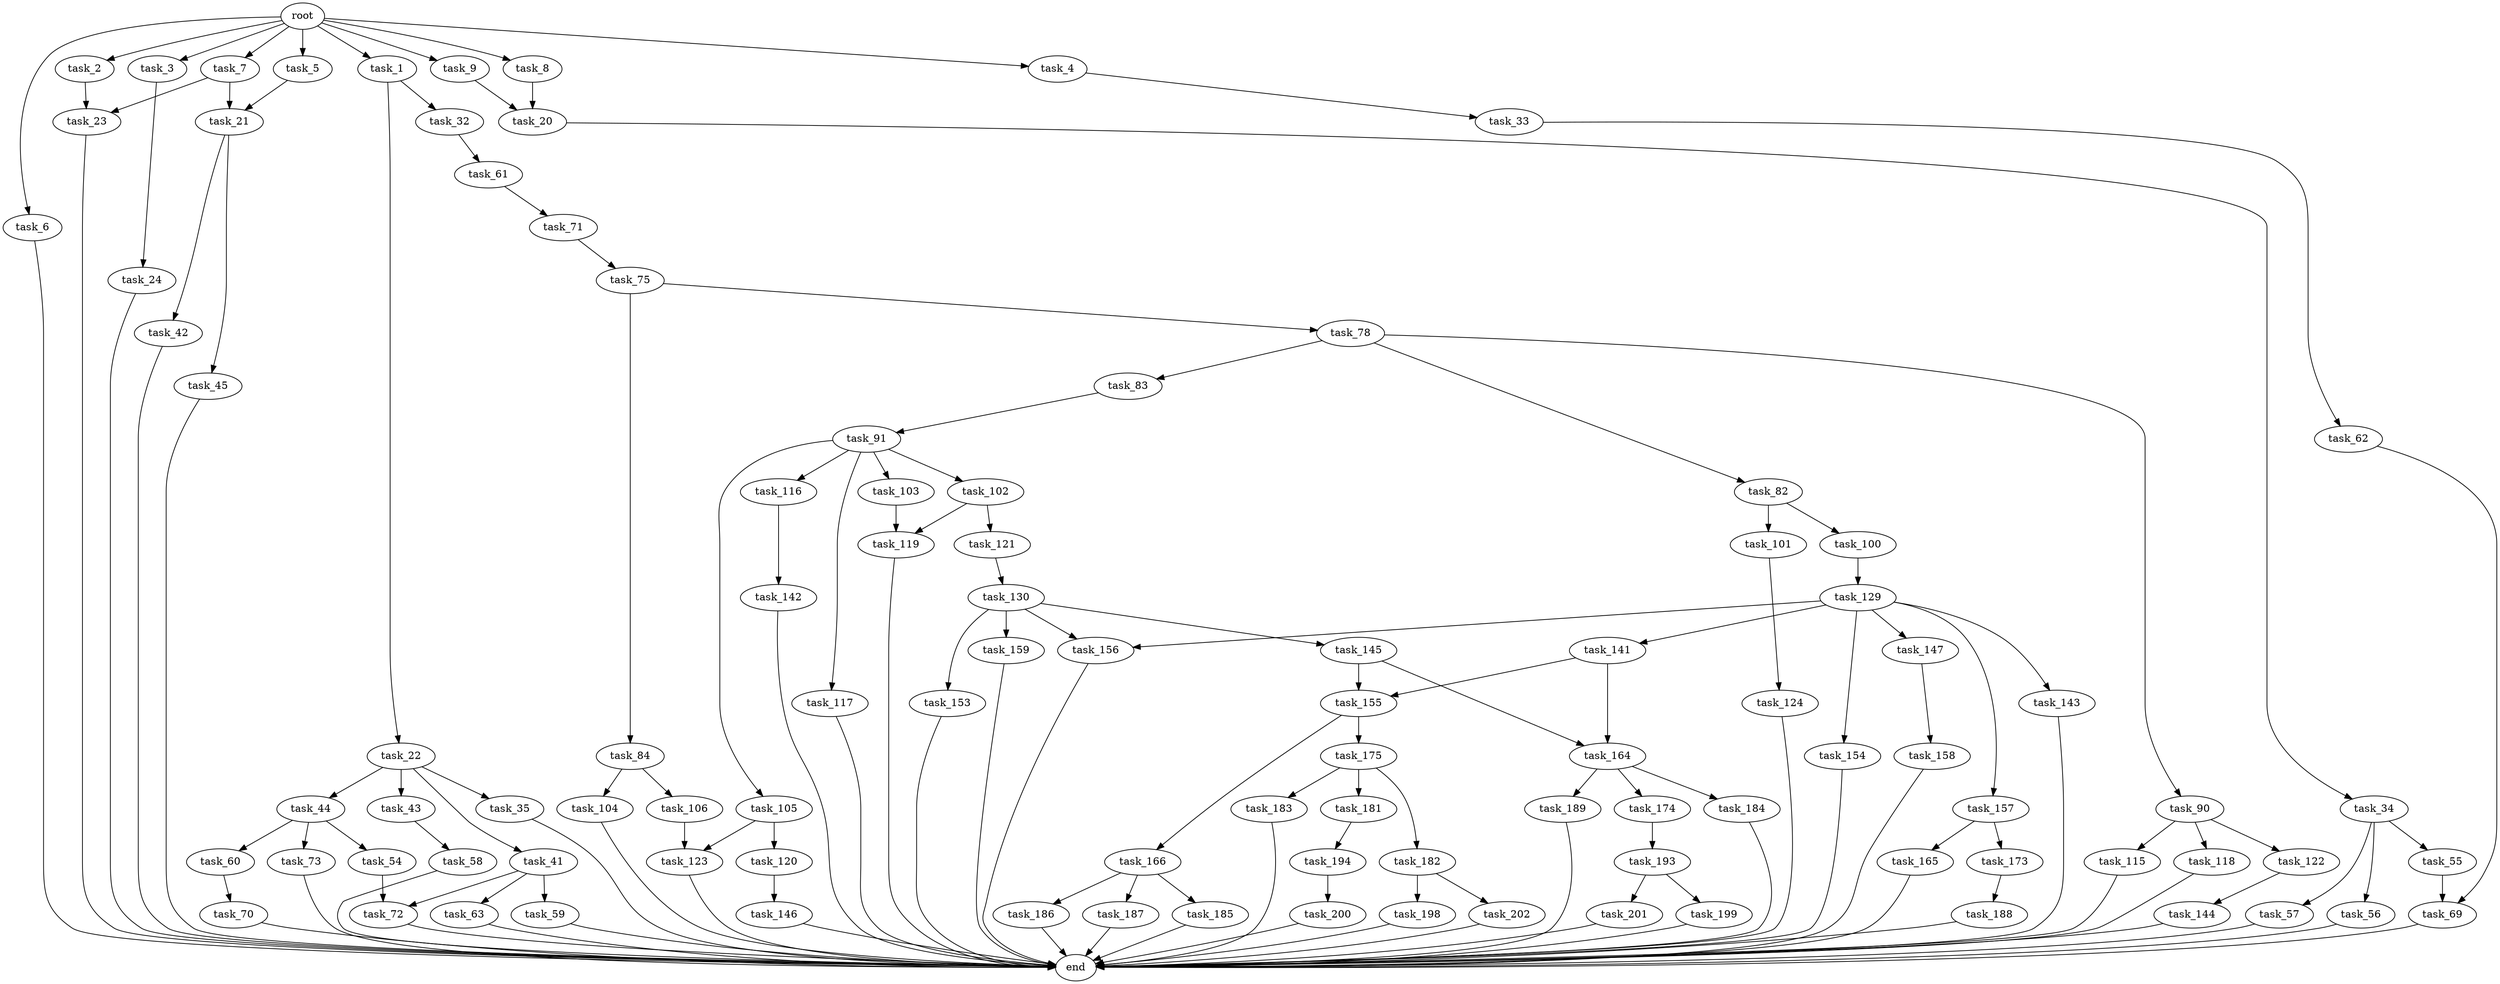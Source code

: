 digraph G {
  root [size="0.000000"];
  task_1 [size="28991029248.000000"];
  task_2 [size="232987706692.000000"];
  task_3 [size="1098397812.000000"];
  task_4 [size="1073741824000.000000"];
  task_5 [size="28991029248.000000"];
  task_6 [size="231928233984.000000"];
  task_7 [size="3962903068.000000"];
  task_8 [size="81109061817.000000"];
  task_9 [size="7869706823.000000"];
  task_20 [size="134217728000.000000"];
  task_21 [size="1530912074.000000"];
  task_22 [size="51821497157.000000"];
  task_23 [size="134217728000.000000"];
  task_24 [size="231928233984.000000"];
  task_32 [size="104737456078.000000"];
  task_33 [size="3940069629.000000"];
  task_34 [size="22572261041.000000"];
  task_35 [size="205223104691.000000"];
  task_41 [size="1073741824000.000000"];
  task_42 [size="5410433378.000000"];
  task_43 [size="41980038124.000000"];
  task_44 [size="782757789696.000000"];
  task_45 [size="20424028189.000000"];
  task_54 [size="68719476736.000000"];
  task_55 [size="13180717134.000000"];
  task_56 [size="8531959278.000000"];
  task_57 [size="9332719480.000000"];
  task_58 [size="134217728000.000000"];
  task_59 [size="635159160033.000000"];
  task_60 [size="134217728000.000000"];
  task_61 [size="133783574343.000000"];
  task_62 [size="14312215124.000000"];
  task_63 [size="204280490787.000000"];
  task_69 [size="549755813888.000000"];
  task_70 [size="3682502488.000000"];
  task_71 [size="11658809560.000000"];
  task_72 [size="68719476736.000000"];
  task_73 [size="944078650684.000000"];
  task_75 [size="5130095655.000000"];
  task_78 [size="782757789696.000000"];
  task_82 [size="2952296326.000000"];
  task_83 [size="231928233984.000000"];
  task_84 [size="1522454385.000000"];
  task_90 [size="231928233984.000000"];
  task_91 [size="254053318084.000000"];
  task_100 [size="7354257278.000000"];
  task_101 [size="803253449.000000"];
  task_102 [size="31548071387.000000"];
  task_103 [size="68719476736.000000"];
  task_104 [size="34978509891.000000"];
  task_105 [size="26292102233.000000"];
  task_106 [size="1135939151772.000000"];
  task_115 [size="3120378520.000000"];
  task_116 [size="3854246846.000000"];
  task_117 [size="180913510998.000000"];
  task_118 [size="188770344053.000000"];
  task_119 [size="3092491071.000000"];
  task_120 [size="11369033338.000000"];
  task_121 [size="192418532944.000000"];
  task_122 [size="126063747384.000000"];
  task_123 [size="68719476736.000000"];
  task_124 [size="8589934592.000000"];
  task_129 [size="1073741824000.000000"];
  task_130 [size="17086228911.000000"];
  task_141 [size="92070115489.000000"];
  task_142 [size="19602858128.000000"];
  task_143 [size="231928233984.000000"];
  task_144 [size="2102411578.000000"];
  task_145 [size="46646130725.000000"];
  task_146 [size="8369537882.000000"];
  task_147 [size="40575479003.000000"];
  task_153 [size="549755813888.000000"];
  task_154 [size="3877004632.000000"];
  task_155 [size="782757789696.000000"];
  task_156 [size="331526231991.000000"];
  task_157 [size="28152555880.000000"];
  task_158 [size="961331727699.000000"];
  task_159 [size="4805142555.000000"];
  task_164 [size="128514218649.000000"];
  task_165 [size="9372908367.000000"];
  task_166 [size="15120777274.000000"];
  task_173 [size="334736547750.000000"];
  task_174 [size="231928233984.000000"];
  task_175 [size="1073741824000.000000"];
  task_181 [size="38165849735.000000"];
  task_182 [size="8589934592.000000"];
  task_183 [size="134217728000.000000"];
  task_184 [size="27936542054.000000"];
  task_185 [size="14946032610.000000"];
  task_186 [size="549755813888.000000"];
  task_187 [size="134217728000.000000"];
  task_188 [size="26297418334.000000"];
  task_189 [size="885305534.000000"];
  task_193 [size="225413353044.000000"];
  task_194 [size="93735865667.000000"];
  task_198 [size="1247084168.000000"];
  task_199 [size="549755813888.000000"];
  task_200 [size="79434877695.000000"];
  task_201 [size="782757789696.000000"];
  task_202 [size="13874778310.000000"];
  end [size="0.000000"];

  root -> task_1 [size="1.000000"];
  root -> task_2 [size="1.000000"];
  root -> task_3 [size="1.000000"];
  root -> task_4 [size="1.000000"];
  root -> task_5 [size="1.000000"];
  root -> task_6 [size="1.000000"];
  root -> task_7 [size="1.000000"];
  root -> task_8 [size="1.000000"];
  root -> task_9 [size="1.000000"];
  task_1 -> task_22 [size="75497472.000000"];
  task_1 -> task_32 [size="75497472.000000"];
  task_2 -> task_23 [size="411041792.000000"];
  task_3 -> task_24 [size="33554432.000000"];
  task_4 -> task_33 [size="838860800.000000"];
  task_5 -> task_21 [size="75497472.000000"];
  task_6 -> end [size="1.000000"];
  task_7 -> task_21 [size="75497472.000000"];
  task_7 -> task_23 [size="75497472.000000"];
  task_8 -> task_20 [size="75497472.000000"];
  task_9 -> task_20 [size="134217728.000000"];
  task_20 -> task_34 [size="209715200.000000"];
  task_21 -> task_42 [size="33554432.000000"];
  task_21 -> task_45 [size="33554432.000000"];
  task_22 -> task_35 [size="134217728.000000"];
  task_22 -> task_41 [size="134217728.000000"];
  task_22 -> task_43 [size="134217728.000000"];
  task_22 -> task_44 [size="134217728.000000"];
  task_23 -> end [size="1.000000"];
  task_24 -> end [size="1.000000"];
  task_32 -> task_61 [size="411041792.000000"];
  task_33 -> task_62 [size="411041792.000000"];
  task_34 -> task_55 [size="75497472.000000"];
  task_34 -> task_56 [size="75497472.000000"];
  task_34 -> task_57 [size="75497472.000000"];
  task_35 -> end [size="1.000000"];
  task_41 -> task_59 [size="838860800.000000"];
  task_41 -> task_63 [size="838860800.000000"];
  task_41 -> task_72 [size="838860800.000000"];
  task_42 -> end [size="1.000000"];
  task_43 -> task_58 [size="134217728.000000"];
  task_44 -> task_54 [size="679477248.000000"];
  task_44 -> task_60 [size="679477248.000000"];
  task_44 -> task_73 [size="679477248.000000"];
  task_45 -> end [size="1.000000"];
  task_54 -> task_72 [size="134217728.000000"];
  task_55 -> task_69 [size="209715200.000000"];
  task_56 -> end [size="1.000000"];
  task_57 -> end [size="1.000000"];
  task_58 -> end [size="1.000000"];
  task_59 -> end [size="1.000000"];
  task_60 -> task_70 [size="209715200.000000"];
  task_61 -> task_71 [size="209715200.000000"];
  task_62 -> task_69 [size="411041792.000000"];
  task_63 -> end [size="1.000000"];
  task_69 -> end [size="1.000000"];
  task_70 -> end [size="1.000000"];
  task_71 -> task_75 [size="411041792.000000"];
  task_72 -> end [size="1.000000"];
  task_73 -> end [size="1.000000"];
  task_75 -> task_78 [size="134217728.000000"];
  task_75 -> task_84 [size="134217728.000000"];
  task_78 -> task_82 [size="679477248.000000"];
  task_78 -> task_83 [size="679477248.000000"];
  task_78 -> task_90 [size="679477248.000000"];
  task_82 -> task_100 [size="134217728.000000"];
  task_82 -> task_101 [size="134217728.000000"];
  task_83 -> task_91 [size="301989888.000000"];
  task_84 -> task_104 [size="75497472.000000"];
  task_84 -> task_106 [size="75497472.000000"];
  task_90 -> task_115 [size="301989888.000000"];
  task_90 -> task_118 [size="301989888.000000"];
  task_90 -> task_122 [size="301989888.000000"];
  task_91 -> task_102 [size="838860800.000000"];
  task_91 -> task_103 [size="838860800.000000"];
  task_91 -> task_105 [size="838860800.000000"];
  task_91 -> task_116 [size="838860800.000000"];
  task_91 -> task_117 [size="838860800.000000"];
  task_100 -> task_129 [size="411041792.000000"];
  task_101 -> task_124 [size="33554432.000000"];
  task_102 -> task_119 [size="679477248.000000"];
  task_102 -> task_121 [size="679477248.000000"];
  task_103 -> task_119 [size="134217728.000000"];
  task_104 -> end [size="1.000000"];
  task_105 -> task_120 [size="536870912.000000"];
  task_105 -> task_123 [size="536870912.000000"];
  task_106 -> task_123 [size="838860800.000000"];
  task_115 -> end [size="1.000000"];
  task_116 -> task_142 [size="134217728.000000"];
  task_117 -> end [size="1.000000"];
  task_118 -> end [size="1.000000"];
  task_119 -> end [size="1.000000"];
  task_120 -> task_146 [size="301989888.000000"];
  task_121 -> task_130 [size="134217728.000000"];
  task_122 -> task_144 [size="411041792.000000"];
  task_123 -> end [size="1.000000"];
  task_124 -> end [size="1.000000"];
  task_129 -> task_141 [size="838860800.000000"];
  task_129 -> task_143 [size="838860800.000000"];
  task_129 -> task_147 [size="838860800.000000"];
  task_129 -> task_154 [size="838860800.000000"];
  task_129 -> task_156 [size="838860800.000000"];
  task_129 -> task_157 [size="838860800.000000"];
  task_130 -> task_145 [size="301989888.000000"];
  task_130 -> task_153 [size="301989888.000000"];
  task_130 -> task_156 [size="301989888.000000"];
  task_130 -> task_159 [size="301989888.000000"];
  task_141 -> task_155 [size="75497472.000000"];
  task_141 -> task_164 [size="75497472.000000"];
  task_142 -> end [size="1.000000"];
  task_143 -> end [size="1.000000"];
  task_144 -> end [size="1.000000"];
  task_145 -> task_155 [size="838860800.000000"];
  task_145 -> task_164 [size="838860800.000000"];
  task_146 -> end [size="1.000000"];
  task_147 -> task_158 [size="134217728.000000"];
  task_153 -> end [size="1.000000"];
  task_154 -> end [size="1.000000"];
  task_155 -> task_166 [size="679477248.000000"];
  task_155 -> task_175 [size="679477248.000000"];
  task_156 -> end [size="1.000000"];
  task_157 -> task_165 [size="838860800.000000"];
  task_157 -> task_173 [size="838860800.000000"];
  task_158 -> end [size="1.000000"];
  task_159 -> end [size="1.000000"];
  task_164 -> task_174 [size="536870912.000000"];
  task_164 -> task_184 [size="536870912.000000"];
  task_164 -> task_189 [size="536870912.000000"];
  task_165 -> end [size="1.000000"];
  task_166 -> task_185 [size="679477248.000000"];
  task_166 -> task_186 [size="679477248.000000"];
  task_166 -> task_187 [size="679477248.000000"];
  task_173 -> task_188 [size="411041792.000000"];
  task_174 -> task_193 [size="301989888.000000"];
  task_175 -> task_181 [size="838860800.000000"];
  task_175 -> task_182 [size="838860800.000000"];
  task_175 -> task_183 [size="838860800.000000"];
  task_181 -> task_194 [size="33554432.000000"];
  task_182 -> task_198 [size="33554432.000000"];
  task_182 -> task_202 [size="33554432.000000"];
  task_183 -> end [size="1.000000"];
  task_184 -> end [size="1.000000"];
  task_185 -> end [size="1.000000"];
  task_186 -> end [size="1.000000"];
  task_187 -> end [size="1.000000"];
  task_188 -> end [size="1.000000"];
  task_189 -> end [size="1.000000"];
  task_193 -> task_199 [size="679477248.000000"];
  task_193 -> task_201 [size="679477248.000000"];
  task_194 -> task_200 [size="209715200.000000"];
  task_198 -> end [size="1.000000"];
  task_199 -> end [size="1.000000"];
  task_200 -> end [size="1.000000"];
  task_201 -> end [size="1.000000"];
  task_202 -> end [size="1.000000"];
}
